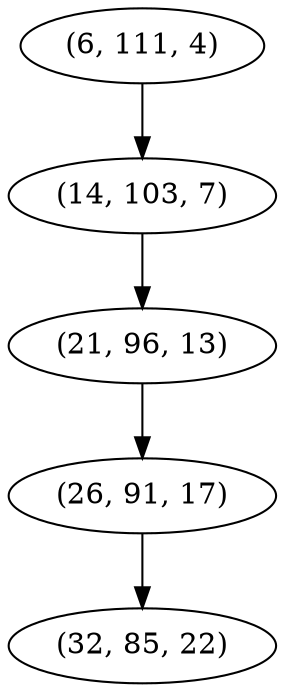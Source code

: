 digraph tree {
    "(6, 111, 4)";
    "(14, 103, 7)";
    "(21, 96, 13)";
    "(26, 91, 17)";
    "(32, 85, 22)";
    "(6, 111, 4)" -> "(14, 103, 7)";
    "(14, 103, 7)" -> "(21, 96, 13)";
    "(21, 96, 13)" -> "(26, 91, 17)";
    "(26, 91, 17)" -> "(32, 85, 22)";
}

